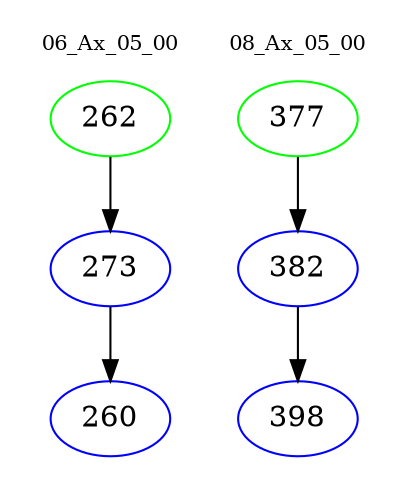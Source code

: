 digraph{
subgraph cluster_0 {
color = white
label = "06_Ax_05_00";
fontsize=10;
T0_262 [label="262", color="green"]
T0_262 -> T0_273 [color="black"]
T0_273 [label="273", color="blue"]
T0_273 -> T0_260 [color="black"]
T0_260 [label="260", color="blue"]
}
subgraph cluster_1 {
color = white
label = "08_Ax_05_00";
fontsize=10;
T1_377 [label="377", color="green"]
T1_377 -> T1_382 [color="black"]
T1_382 [label="382", color="blue"]
T1_382 -> T1_398 [color="black"]
T1_398 [label="398", color="blue"]
}
}
